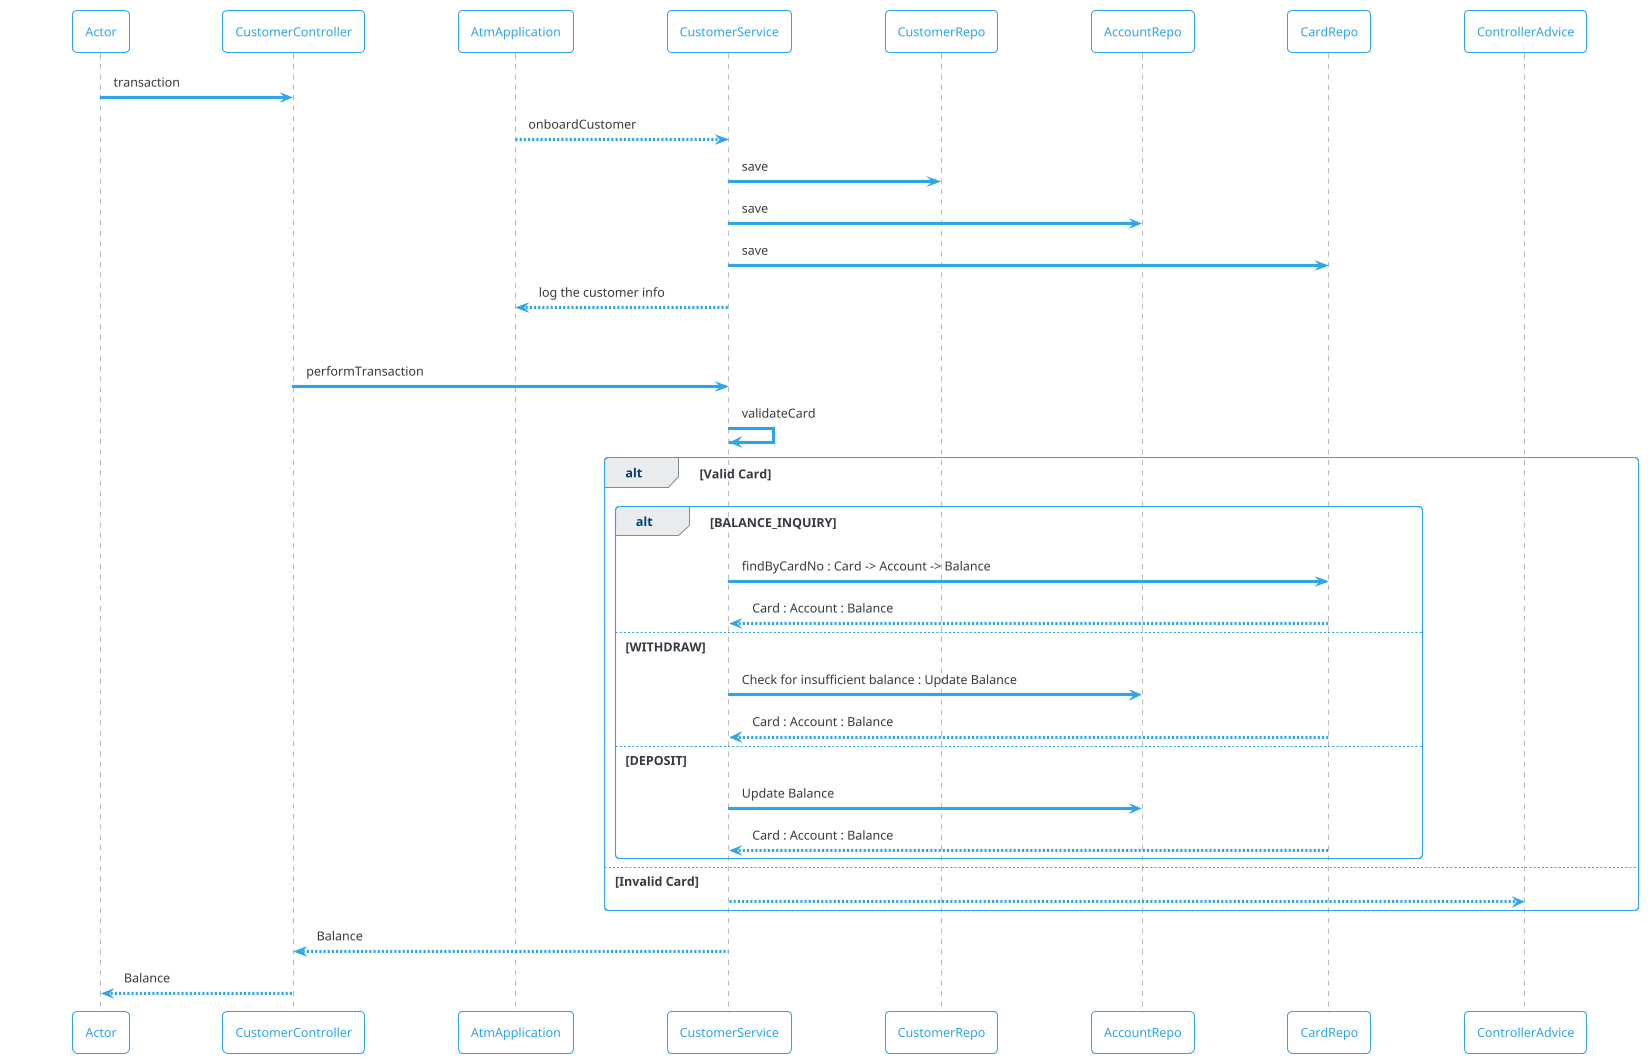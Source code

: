 @startuml
!theme cerulean-outline

Actor -> CustomerController : transaction
AtmApplication --> CustomerService : onboardCustomer
CustomerService -> CustomerRepo : save
CustomerService -> AccountRepo : save
CustomerService -> CardRepo : save
CustomerService --> AtmApplication : log the customer info


opt
    CustomerController -> CustomerService : performTransaction
    CustomerService -> CustomerService : validateCard
    alt Valid Card
        alt BALANCE_INQUIRY
            CustomerService -> CardRepo : findByCardNo : Card -> Account -> Balance
            CardRepo --> CustomerService : Card : Account : Balance

        else WITHDRAW
            CustomerService -> AccountRepo : Check for insufficient balance : Update Balance
            CardRepo --> CustomerService : Card : Account : Balance

        else DEPOSIT
            CustomerService -> AccountRepo : Update Balance
            CardRepo --> CustomerService : Card : Account : Balance

        end
    else Invalid Card
        CustomerService --> ControllerAdvice

end
CustomerService --> CustomerController : Balance
CustomerController --> Actor : Balance



@enduml